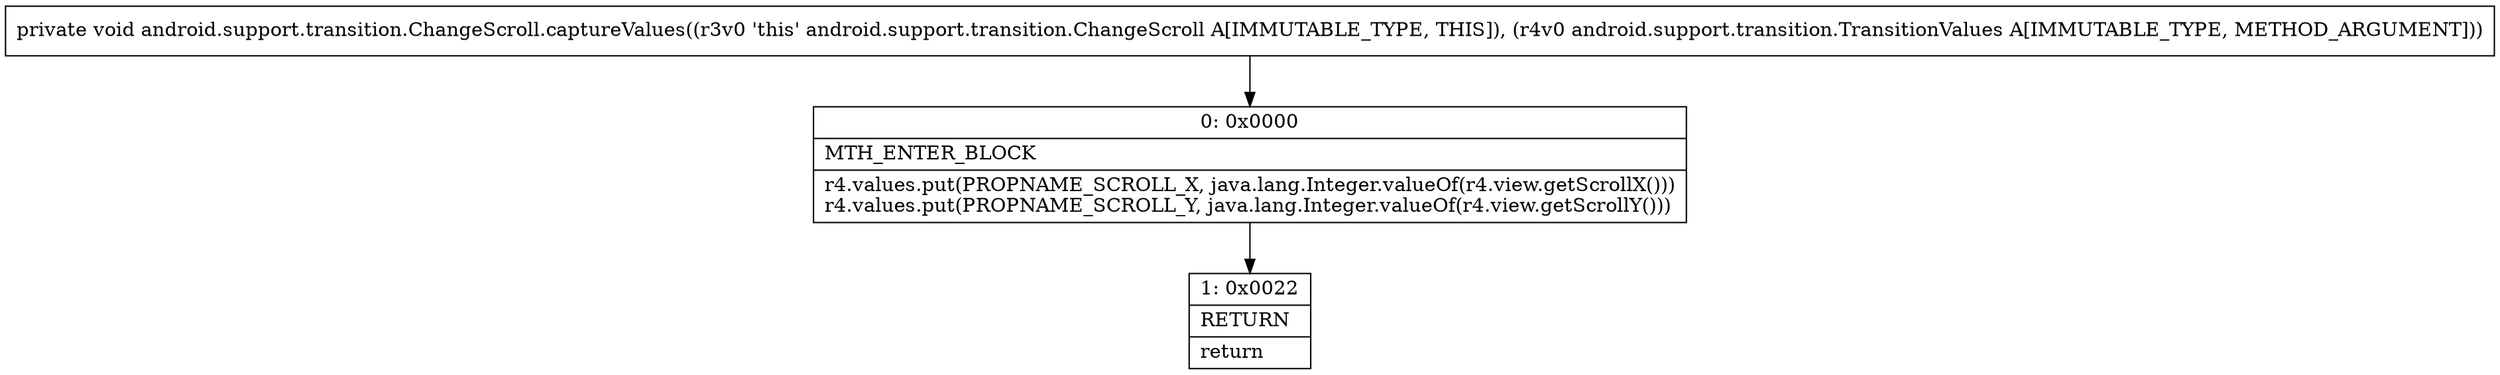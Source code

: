 digraph "CFG forandroid.support.transition.ChangeScroll.captureValues(Landroid\/support\/transition\/TransitionValues;)V" {
Node_0 [shape=record,label="{0\:\ 0x0000|MTH_ENTER_BLOCK\l|r4.values.put(PROPNAME_SCROLL_X, java.lang.Integer.valueOf(r4.view.getScrollX()))\lr4.values.put(PROPNAME_SCROLL_Y, java.lang.Integer.valueOf(r4.view.getScrollY()))\l}"];
Node_1 [shape=record,label="{1\:\ 0x0022|RETURN\l|return\l}"];
MethodNode[shape=record,label="{private void android.support.transition.ChangeScroll.captureValues((r3v0 'this' android.support.transition.ChangeScroll A[IMMUTABLE_TYPE, THIS]), (r4v0 android.support.transition.TransitionValues A[IMMUTABLE_TYPE, METHOD_ARGUMENT])) }"];
MethodNode -> Node_0;
Node_0 -> Node_1;
}

